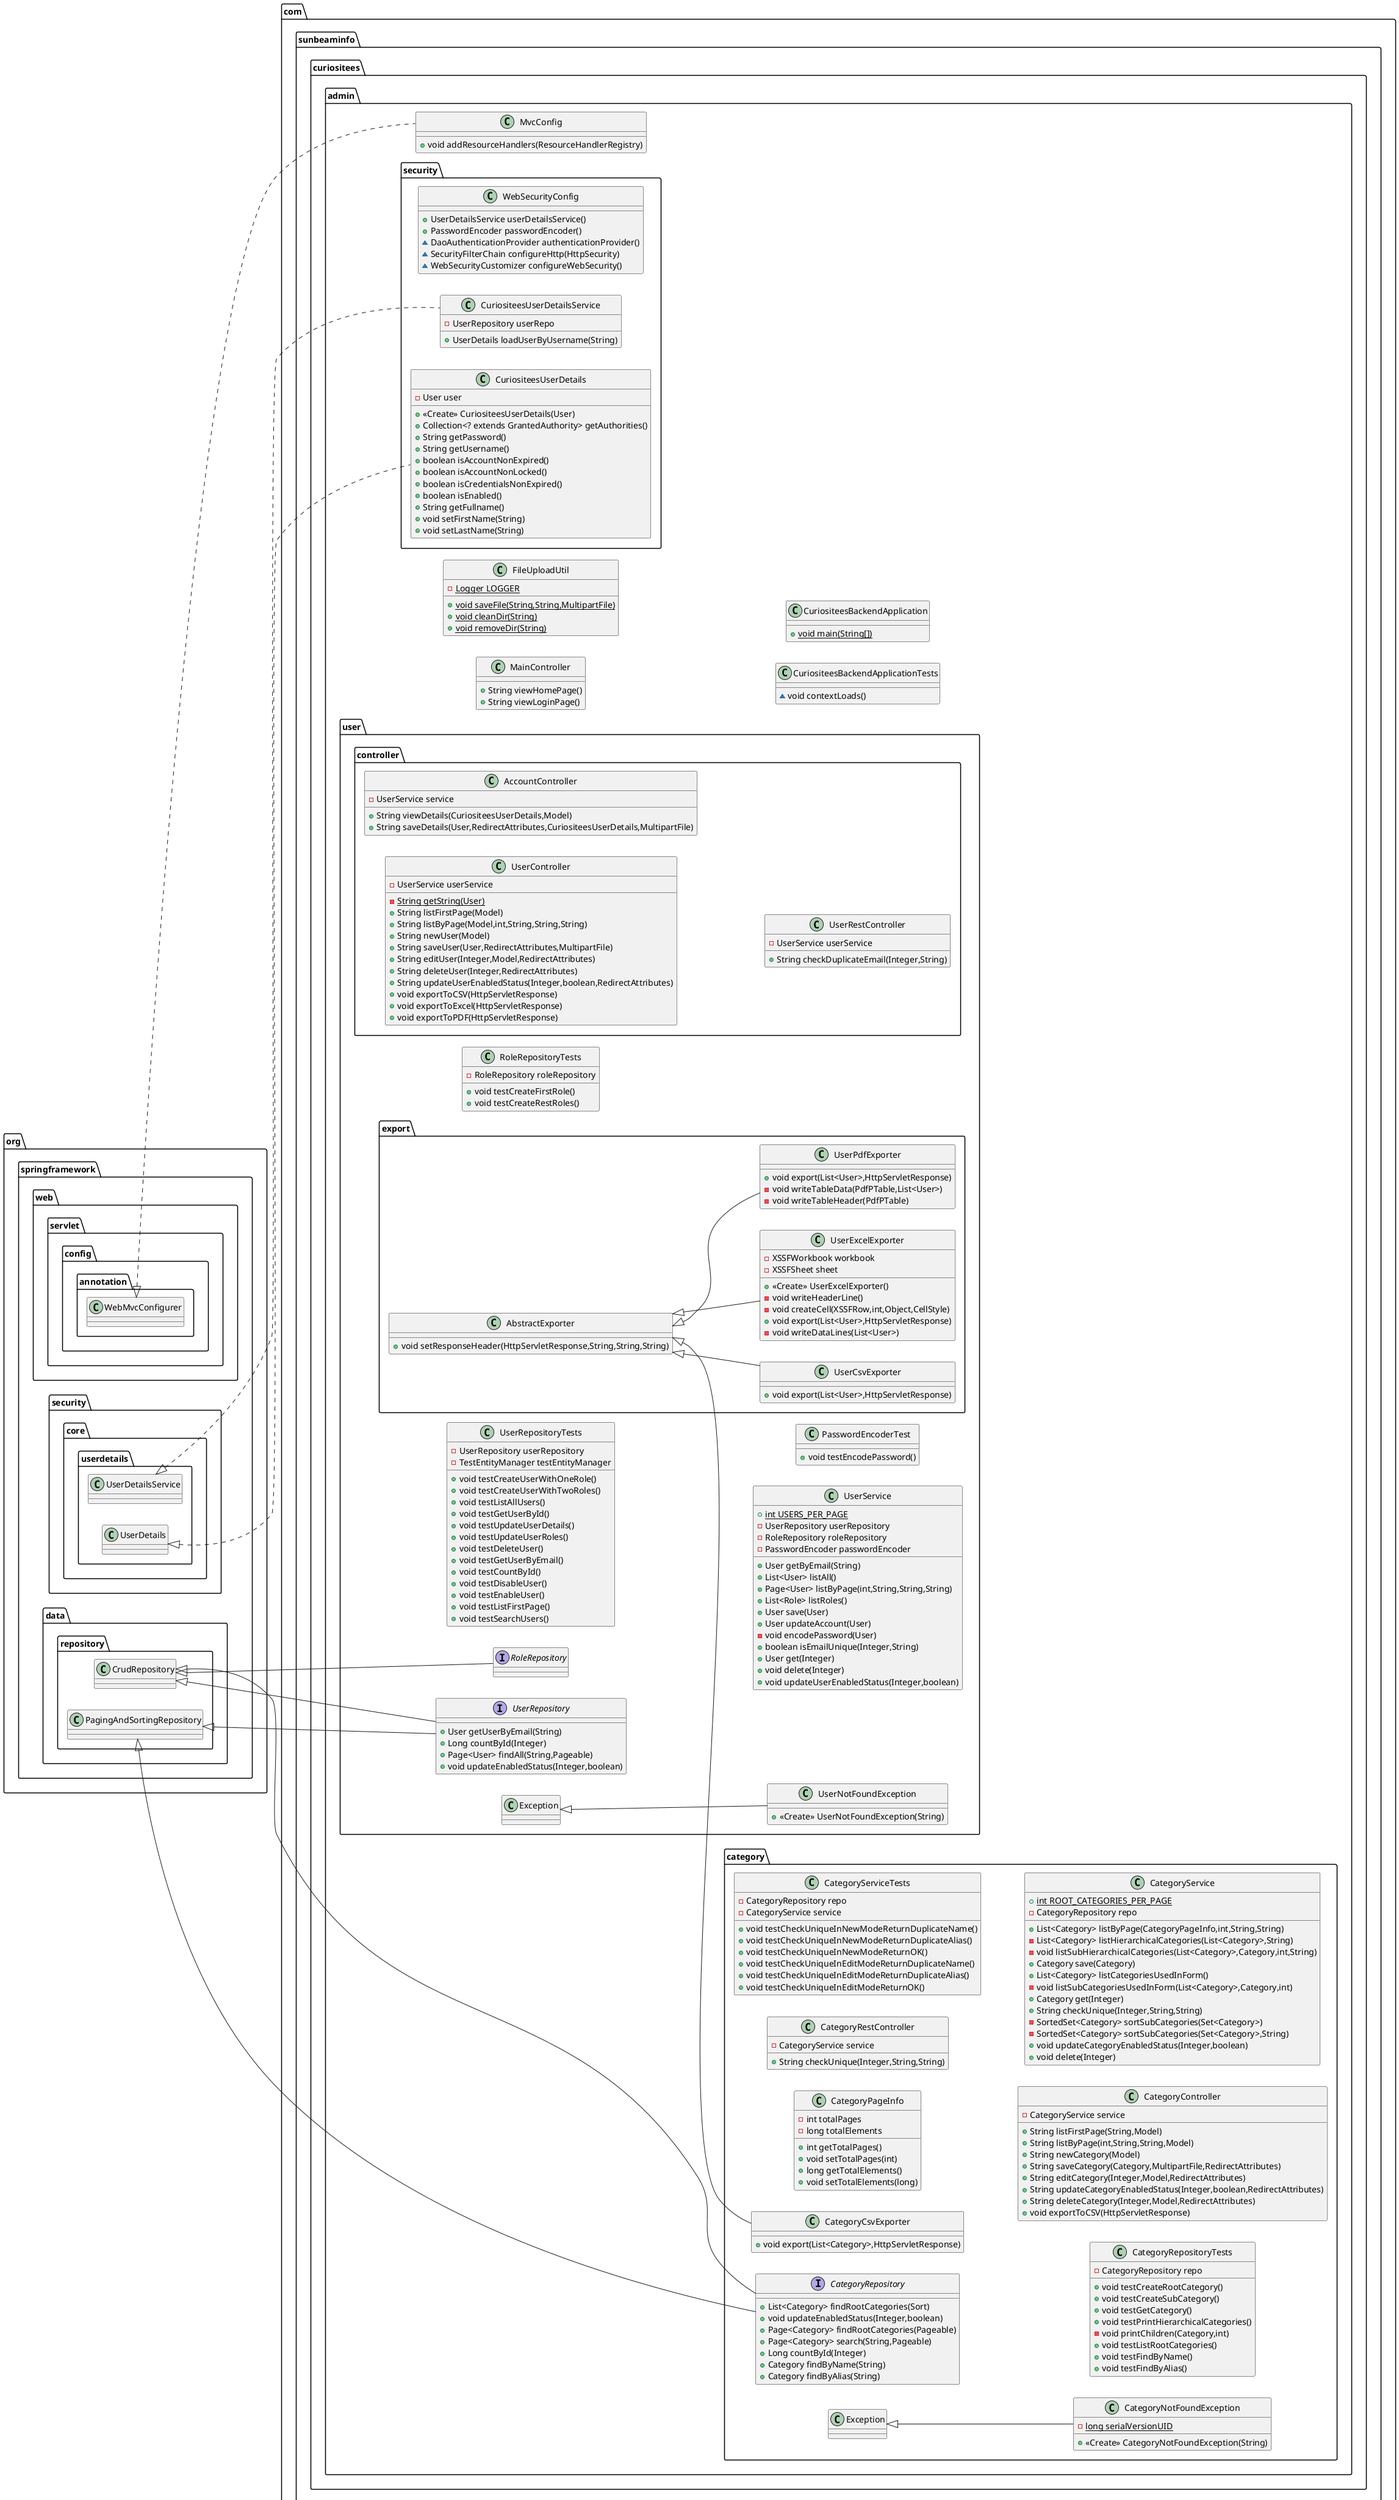@startuml
left to right direction 
class com.sunbeaminfo.curiositees.admin.security.WebSecurityConfig {
+ UserDetailsService userDetailsService()
+ PasswordEncoder passwordEncoder()
~ DaoAuthenticationProvider authenticationProvider()
~ SecurityFilterChain configureHttp(HttpSecurity)
~ WebSecurityCustomizer configureWebSecurity()
}

class com.sunbeaminfo.curiositees.admin.MainController {
+ String viewHomePage()
+ String viewLoginPage()
}

class com.sunbeaminfo.curiositees.admin.security.CuriositeesUserDetailsService {
- UserRepository userRepo
+ UserDetails loadUserByUsername(String)
}


class com.sunbeaminfo.curiositees.admin.user.UserRepositoryTests {
- UserRepository userRepository
- TestEntityManager testEntityManager
+ void testCreateUserWithOneRole()
+ void testCreateUserWithTwoRoles()
+ void testListAllUsers()
+ void testGetUserById()
+ void testUpdateUserDetails()
+ void testUpdateUserRoles()
+ void testDeleteUser()
+ void testGetUserByEmail()
+ void testCountById()
+ void testDisableUser()
+ void testEnableUser()
+ void testListFirstPage()
+ void testSearchUsers()
}


class com.sunbeaminfo.curiositees.admin.category.CategoryPageInfo {
- int totalPages
- long totalElements
+ int getTotalPages()
+ void setTotalPages(int)
+ long getTotalElements()
+ void setTotalElements(long)
}


class com.sunbeaminfo.curiositees.admin.user.controller.UserController {
- UserService userService
- {static} String getString(User)
+ String listFirstPage(Model)
+ String listByPage(Model,int,String,String,String)
+ String newUser(Model)
+ String saveUser(User,RedirectAttributes,MultipartFile)
+ String editUser(Integer,Model,RedirectAttributes)
+ String deleteUser(Integer,RedirectAttributes)
+ String updateUserEnabledStatus(Integer,boolean,RedirectAttributes)
+ void exportToCSV(HttpServletResponse)
+ void exportToExcel(HttpServletResponse)
+ void exportToPDF(HttpServletResponse)
}


class com.sunbeaminfo.curiositees.admin.security.CuriositeesUserDetails {
- User user
+ <<Create>> CuriositeesUserDetails(User)
+ Collection<? extends GrantedAuthority> getAuthorities()
+ String getPassword()
+ String getUsername()
+ boolean isAccountNonExpired()
+ boolean isAccountNonLocked()
+ boolean isCredentialsNonExpired()
+ boolean isEnabled()
+ String getFullname()
+ void setFirstName(String)
+ void setLastName(String)
}


class com.sunbeaminfo.curiositees.admin.category.CategoryRestController {
- CategoryService service
+ String checkUnique(Integer,String,String)
}


class com.sunbeaminfo.curiositees.admin.category.CategoryServiceTests {
- CategoryRepository repo
- CategoryService service
+ void testCheckUniqueInNewModeReturnDuplicateName()
+ void testCheckUniqueInNewModeReturnDuplicateAlias()
+ void testCheckUniqueInNewModeReturnOK()
+ void testCheckUniqueInEditModeReturnDuplicateName()
+ void testCheckUniqueInEditModeReturnDuplicateAlias()
+ void testCheckUniqueInEditModeReturnOK()
}


class com.sunbeaminfo.curiositees.admin.MvcConfig {
+ void addResourceHandlers(ResourceHandlerRegistry)
}

class com.sunbeaminfo.curiositees.admin.FileUploadUtil {
- {static} Logger LOGGER
+ {static} void saveFile(String,String,MultipartFile)
+ {static} void cleanDir(String)
+ {static} void removeDir(String)
}


class com.sunbeaminfo.curiositees.admin.user.export.UserCsvExporter {
+ void export(List<User>,HttpServletResponse)
}

interface com.sunbeaminfo.curiositees.admin.user.RoleRepository {
}
class com.sunbeaminfo.curiositees.admin.user.export.UserExcelExporter {
- XSSFWorkbook workbook
- XSSFSheet sheet
+ <<Create>> UserExcelExporter()
- void writeHeaderLine()
- void createCell(XSSFRow,int,Object,CellStyle)
+ void export(List<User>,HttpServletResponse)
- void writeDataLines(List<User>)
}


class com.sunbeaminfo.curiositees.admin.user.export.UserPdfExporter {
+ void export(List<User>,HttpServletResponse)
- void writeTableData(PdfPTable,List<User>)
- void writeTableHeader(PdfPTable)
}

class com.sunbeaminfo.curiositees.admin.category.CategoryRepositoryTests {
- CategoryRepository repo
+ void testCreateRootCategory()
+ void testCreateSubCategory()
+ void testGetCategory()
+ void testPrintHierarchicalCategories()
- void printChildren(Category,int)
+ void testListRootCategories()
+ void testFindByName()
+ void testFindByAlias()
}


class com.sunbeaminfo.curiositees.admin.user.RoleRepositoryTests {
- RoleRepository roleRepository
+ void testCreateFirstRole()
+ void testCreateRestRoles()
}


class com.sunbeaminfo.curiositees.admin.CuriositeesBackendApplicationTests {
~ void contextLoads()
}

class com.sunbeaminfo.curiositees.admin.CuriositeesBackendApplication {
+ {static} void main(String[])
}

interface com.sunbeaminfo.curiositees.admin.category.CategoryRepository {
+ List<Category> findRootCategories(Sort)
+ void updateEnabledStatus(Integer,boolean)
+ Page<Category> findRootCategories(Pageable)
+ Page<Category> search(String,Pageable)
+ Long countById(Integer)
+ Category findByName(String)
+ Category findByAlias(String)
}

interface com.sunbeaminfo.curiositees.admin.user.UserRepository {
+ User getUserByEmail(String)
+ Long countById(Integer)
+ Page<User> findAll(String,Pageable)
+ void updateEnabledStatus(Integer,boolean)
}

class com.sunbeaminfo.curiositees.admin.user.UserService {
+ {static} int USERS_PER_PAGE
- UserRepository userRepository
- RoleRepository roleRepository
- PasswordEncoder passwordEncoder
+ User getByEmail(String)
+ List<User> listAll()
+ Page<User> listByPage(int,String,String,String)
+ List<Role> listRoles()
+ User save(User)
+ User updateAccount(User)
- void encodePassword(User)
+ boolean isEmailUnique(Integer,String)
+ User get(Integer)
+ void delete(Integer)
+ void updateUserEnabledStatus(Integer,boolean)
}


class com.sunbeaminfo.curiositees.admin.user.controller.AccountController {
- UserService service
+ String viewDetails(CuriositeesUserDetails,Model)
+ String saveDetails(User,RedirectAttributes,CuriositeesUserDetails,MultipartFile)
}


class com.sunbeaminfo.curiositees.admin.category.CategoryNotFoundException {
- {static} long serialVersionUID
+ <<Create>> CategoryNotFoundException(String)
}


class com.sunbeaminfo.curiositees.admin.category.CategoryController {
- CategoryService service
+ String listFirstPage(String,Model)
+ String listByPage(int,String,String,Model)
+ String newCategory(Model)
+ String saveCategory(Category,MultipartFile,RedirectAttributes)
+ String editCategory(Integer,Model,RedirectAttributes)
+ String updateCategoryEnabledStatus(Integer,boolean,RedirectAttributes)
+ String deleteCategory(Integer,Model,RedirectAttributes)
+ void exportToCSV(HttpServletResponse)
}


class com.sunbeaminfo.curiositees.admin.category.CategoryService {
+ {static} int ROOT_CATEGORIES_PER_PAGE
- CategoryRepository repo
+ List<Category> listByPage(CategoryPageInfo,int,String,String)
- List<Category> listHierarchicalCategories(List<Category>,String)
- void listSubHierarchicalCategories(List<Category>,Category,int,String)
+ Category save(Category)
+ List<Category> listCategoriesUsedInForm()
- void listSubCategoriesUsedInForm(List<Category>,Category,int)
+ Category get(Integer)
+ String checkUnique(Integer,String,String)
- SortedSet<Category> sortSubCategories(Set<Category>)
- SortedSet<Category> sortSubCategories(Set<Category>,String)
+ void updateCategoryEnabledStatus(Integer,boolean)
+ void delete(Integer)
}


class com.sunbeaminfo.curiositees.admin.user.PasswordEncoderTest {
+ void testEncodePassword()
}

class com.sunbeaminfo.curiositees.admin.user.controller.UserRestController {
- UserService userService
+ String checkDuplicateEmail(Integer,String)
}


class com.sunbeaminfo.curiositees.admin.user.UserNotFoundException {
+ <<Create>> UserNotFoundException(String)
}

class com.sunbeaminfo.curiositees.admin.user.export.AbstractExporter {
+ void setResponseHeader(HttpServletResponse,String,String,String)
}

class com.sunbeaminfo.curiositees.admin.category.CategoryCsvExporter {
+ void export(List<Category>,HttpServletResponse)
}



org.springframework.security.core.userdetails.UserDetailsService <|.. com.sunbeaminfo.curiositees.admin.security.CuriositeesUserDetailsService
org.springframework.security.core.userdetails.UserDetails <|.. com.sunbeaminfo.curiositees.admin.security.CuriositeesUserDetails
org.springframework.web.servlet.config.annotation.WebMvcConfigurer <|.. com.sunbeaminfo.curiositees.admin.MvcConfig
com.sunbeaminfo.curiositees.admin.user.export.AbstractExporter <|-- com.sunbeaminfo.curiositees.admin.user.export.UserCsvExporter
org.springframework.data.repository.CrudRepository <|-- com.sunbeaminfo.curiositees.admin.user.RoleRepository
com.sunbeaminfo.curiositees.admin.user.export.AbstractExporter <|-- com.sunbeaminfo.curiositees.admin.user.export.UserExcelExporter
com.sunbeaminfo.curiositees.admin.user.export.AbstractExporter <|-- com.sunbeaminfo.curiositees.admin.user.export.UserPdfExporter
org.springframework.data.repository.CrudRepository <|-- com.sunbeaminfo.curiositees.admin.category.CategoryRepository
org.springframework.data.repository.PagingAndSortingRepository <|-- com.sunbeaminfo.curiositees.admin.category.CategoryRepository
org.springframework.data.repository.CrudRepository <|-- com.sunbeaminfo.curiositees.admin.user.UserRepository
org.springframework.data.repository.PagingAndSortingRepository <|-- com.sunbeaminfo.curiositees.admin.user.UserRepository
com.sunbeaminfo.curiositees.admin.category.Exception <|-- com.sunbeaminfo.curiositees.admin.category.CategoryNotFoundException
com.sunbeaminfo.curiositees.admin.user.Exception <|-- com.sunbeaminfo.curiositees.admin.user.UserNotFoundException
com.sunbeaminfo.curiositees.admin.user.export.AbstractExporter <|-- com.sunbeaminfo.curiositees.admin.category.CategoryCsvExporter
@enduml